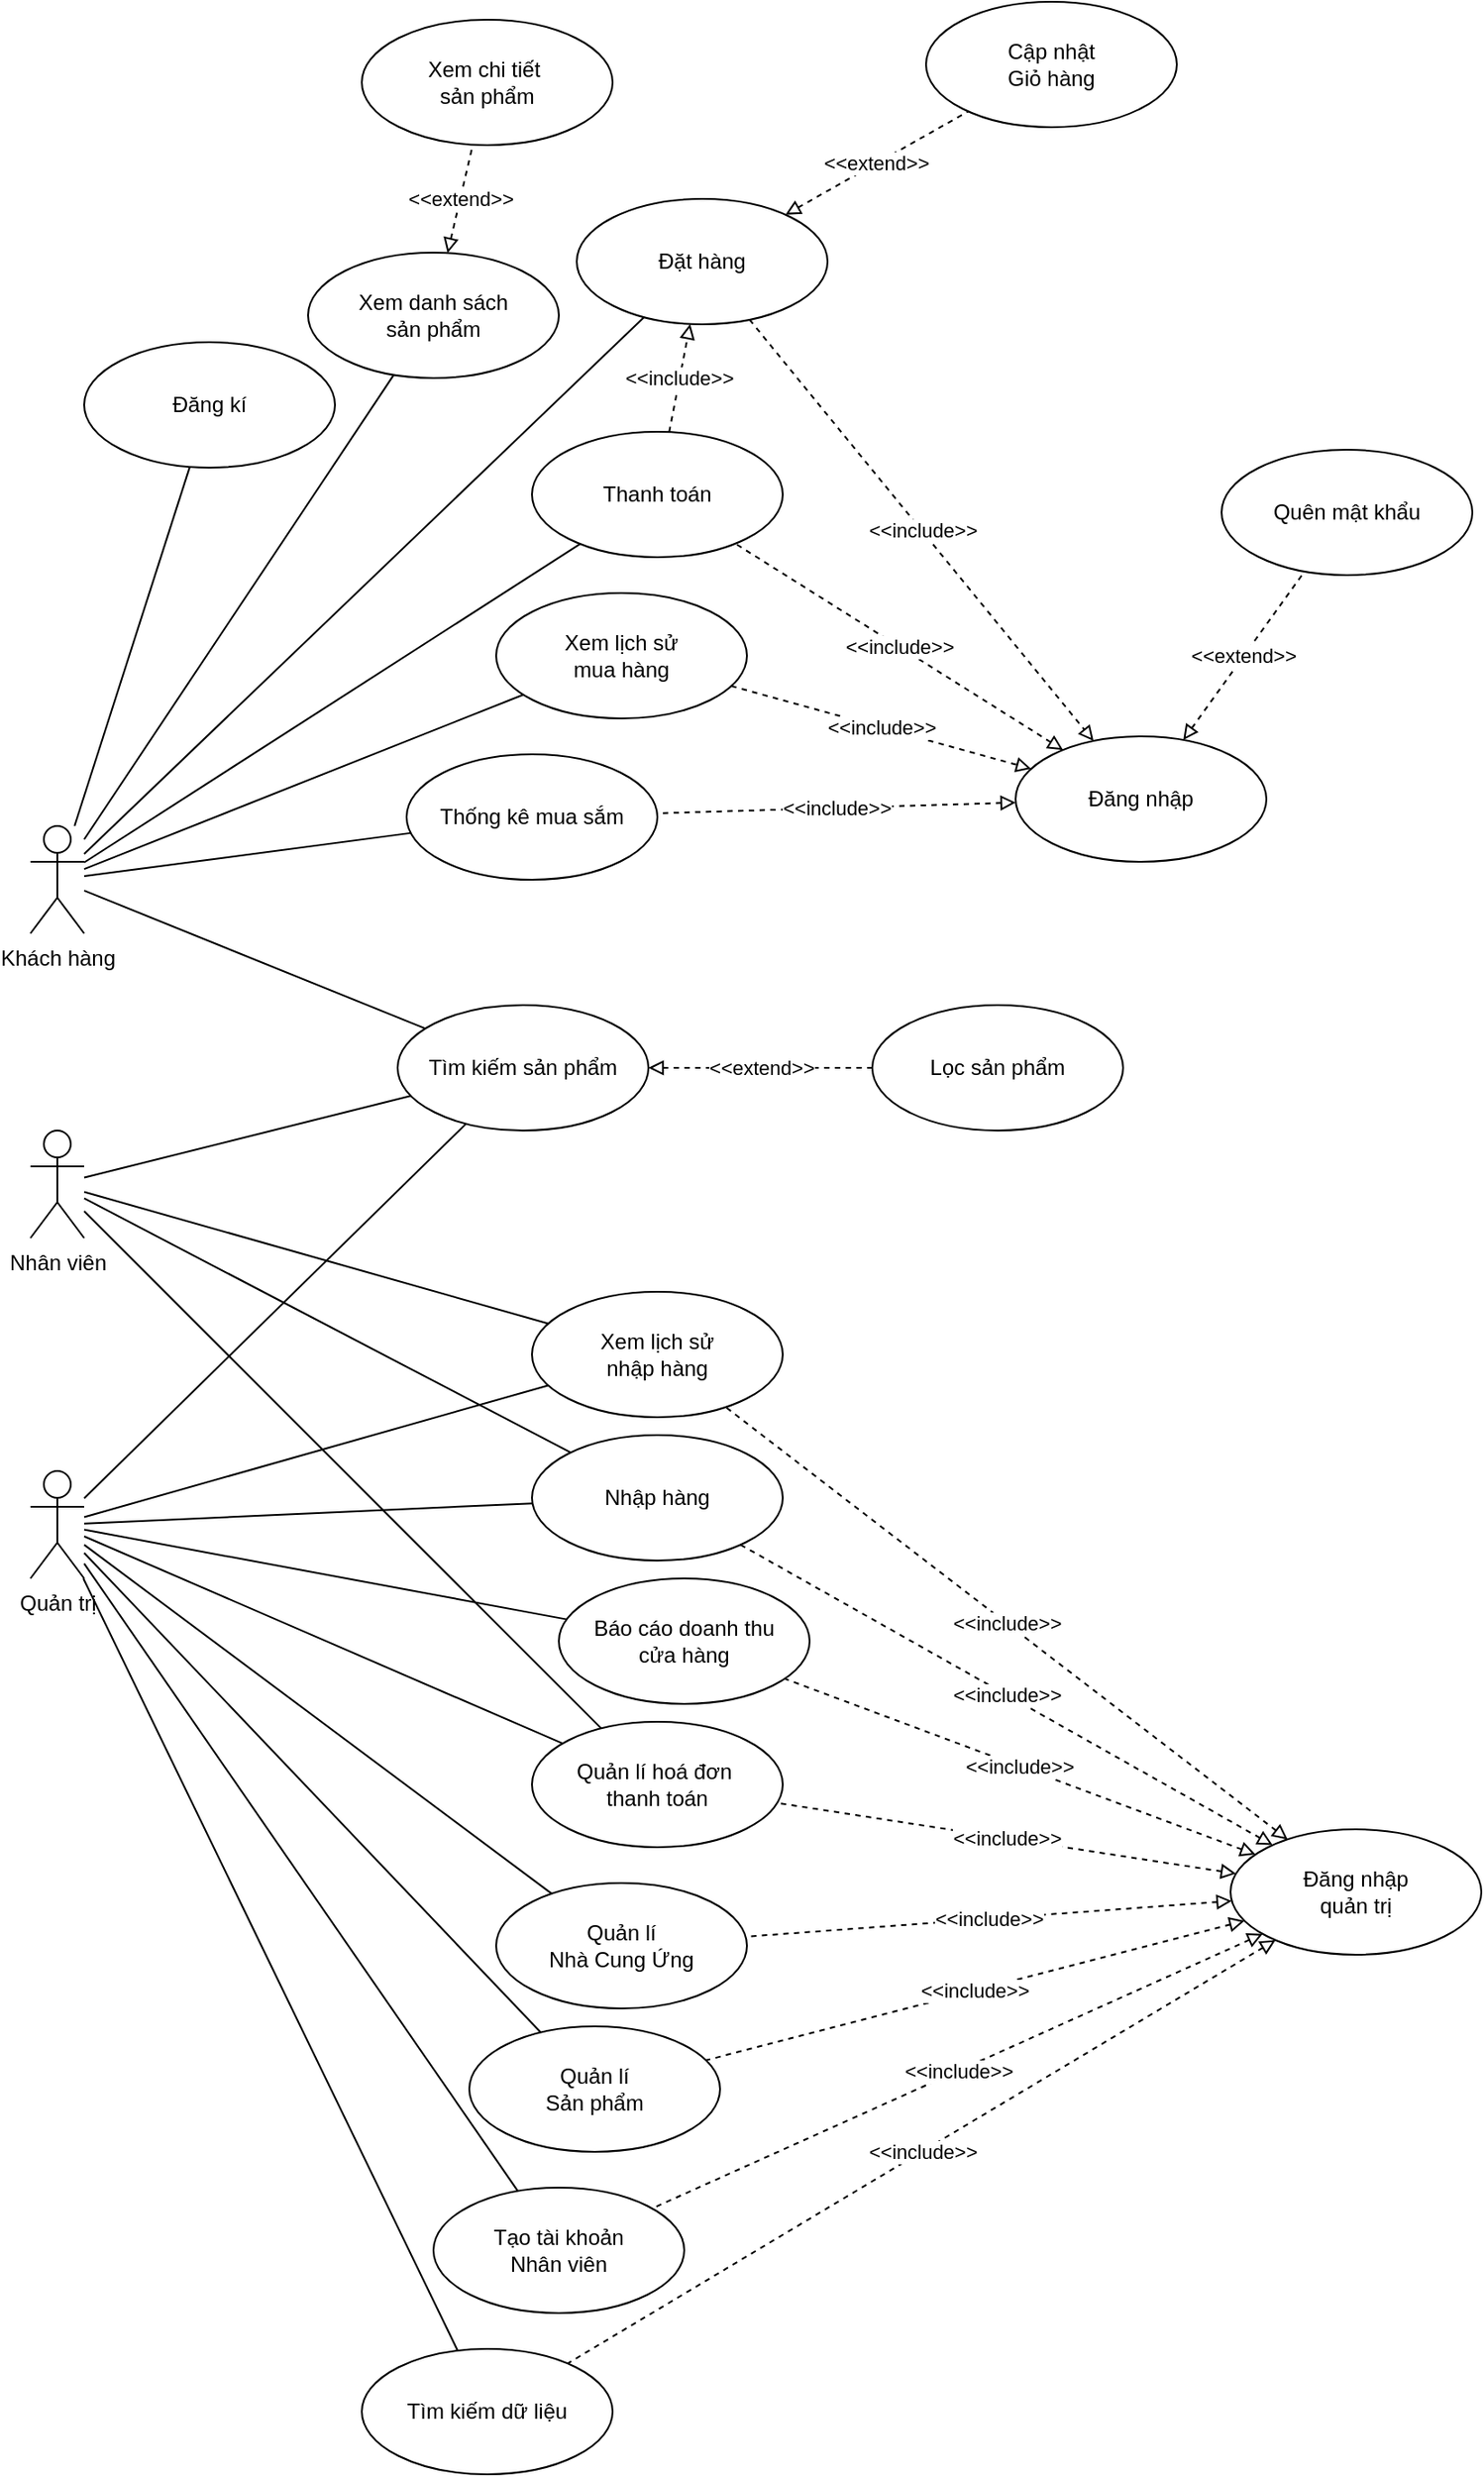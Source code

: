 <mxfile version="16.5.1" type="device"><diagram id="-joFe8GtoLvW6r6CnlqV" name="Page-1"><mxGraphModel dx="1574" dy="2393" grid="1" gridSize="10" guides="1" tooltips="1" connect="1" arrows="1" fold="1" page="1" pageScale="1" pageWidth="850" pageHeight="1100" math="0" shadow="0"><root><mxCell id="0"/><mxCell id="1" parent="0"/><mxCell id="PJao91SYcJzEM8HTihVT-37" style="edgeStyle=none;rounded=0;orthogonalLoop=1;jettySize=auto;html=1;endArrow=none;endFill=0;" parent="1" source="jpfCLq7zRI7GOYhJeANW-1" target="PJao91SYcJzEM8HTihVT-27" edge="1"><mxGeometry relative="1" as="geometry"/></mxCell><mxCell id="jpfCLq7zRI7GOYhJeANW-1" value="Khách hàng" style="shape=umlActor;verticalLabelPosition=bottom;verticalAlign=top;html=1;outlineConnect=0;" parent="1" vertex="1"><mxGeometry x="535" y="-320" width="30" height="60" as="geometry"/></mxCell><mxCell id="PJao91SYcJzEM8HTihVT-76" style="edgeStyle=none;rounded=0;orthogonalLoop=1;jettySize=auto;html=1;endArrow=none;endFill=0;" parent="1" source="jpfCLq7zRI7GOYhJeANW-2" target="PJao91SYcJzEM8HTihVT-73" edge="1"><mxGeometry relative="1" as="geometry"/></mxCell><mxCell id="PJao91SYcJzEM8HTihVT-100" style="edgeStyle=none;rounded=0;orthogonalLoop=1;jettySize=auto;html=1;endArrow=none;endFill=0;" parent="1" source="jpfCLq7zRI7GOYhJeANW-2" target="PJao91SYcJzEM8HTihVT-92" edge="1"><mxGeometry relative="1" as="geometry"/></mxCell><mxCell id="PJao91SYcJzEM8HTihVT-101" style="edgeStyle=none;rounded=0;orthogonalLoop=1;jettySize=auto;html=1;endArrow=none;endFill=0;" parent="1" source="jpfCLq7zRI7GOYhJeANW-2" target="PJao91SYcJzEM8HTihVT-89" edge="1"><mxGeometry relative="1" as="geometry"/></mxCell><mxCell id="jpfCLq7zRI7GOYhJeANW-2" value="Nhân viên" style="shape=umlActor;verticalLabelPosition=bottom;verticalAlign=top;html=1;outlineConnect=0;" parent="1" vertex="1"><mxGeometry x="535" y="-150" width="30" height="60" as="geometry"/></mxCell><mxCell id="PJao91SYcJzEM8HTihVT-75" style="edgeStyle=none;rounded=0;orthogonalLoop=1;jettySize=auto;html=1;endArrow=none;endFill=0;" parent="1" source="jpfCLq7zRI7GOYhJeANW-3" target="PJao91SYcJzEM8HTihVT-73" edge="1"><mxGeometry relative="1" as="geometry"/></mxCell><mxCell id="PJao91SYcJzEM8HTihVT-102" style="edgeStyle=none;rounded=0;orthogonalLoop=1;jettySize=auto;html=1;endArrow=none;endFill=0;" parent="1" source="jpfCLq7zRI7GOYhJeANW-3" target="PJao91SYcJzEM8HTihVT-94" edge="1"><mxGeometry relative="1" as="geometry"/></mxCell><mxCell id="PJao91SYcJzEM8HTihVT-103" style="edgeStyle=none;rounded=0;orthogonalLoop=1;jettySize=auto;html=1;endArrow=none;endFill=0;" parent="1" source="jpfCLq7zRI7GOYhJeANW-3" target="PJao91SYcJzEM8HTihVT-98" edge="1"><mxGeometry relative="1" as="geometry"/></mxCell><mxCell id="PJao91SYcJzEM8HTihVT-104" style="edgeStyle=none;rounded=0;orthogonalLoop=1;jettySize=auto;html=1;endArrow=none;endFill=0;" parent="1" source="jpfCLq7zRI7GOYhJeANW-3" target="PJao91SYcJzEM8HTihVT-89" edge="1"><mxGeometry relative="1" as="geometry"/></mxCell><mxCell id="PJao91SYcJzEM8HTihVT-105" style="edgeStyle=none;rounded=0;orthogonalLoop=1;jettySize=auto;html=1;endArrow=none;endFill=0;" parent="1" source="jpfCLq7zRI7GOYhJeANW-3" target="PJao91SYcJzEM8HTihVT-92" edge="1"><mxGeometry relative="1" as="geometry"/></mxCell><mxCell id="PJao91SYcJzEM8HTihVT-113" style="edgeStyle=none;rounded=0;orthogonalLoop=1;jettySize=auto;html=1;endArrow=none;endFill=0;" parent="1" source="jpfCLq7zRI7GOYhJeANW-3" target="PJao91SYcJzEM8HTihVT-106" edge="1"><mxGeometry relative="1" as="geometry"/></mxCell><mxCell id="jpfCLq7zRI7GOYhJeANW-3" value="Quản trị" style="shape=umlActor;verticalLabelPosition=bottom;verticalAlign=top;html=1;outlineConnect=0;" parent="1" vertex="1"><mxGeometry x="535" y="40" width="30" height="60" as="geometry"/></mxCell><mxCell id="PJao91SYcJzEM8HTihVT-3" style="rounded=0;orthogonalLoop=1;jettySize=auto;html=1;endArrow=none;endFill=0;" parent="1" source="PJao91SYcJzEM8HTihVT-2" target="jpfCLq7zRI7GOYhJeANW-1" edge="1"><mxGeometry relative="1" as="geometry"/></mxCell><mxCell id="PJao91SYcJzEM8HTihVT-2" value="Đăng kí" style="ellipse;whiteSpace=wrap;html=1;" parent="1" vertex="1"><mxGeometry x="565" y="-590" width="140" height="70" as="geometry"/></mxCell><mxCell id="PJao91SYcJzEM8HTihVT-7" style="rounded=0;orthogonalLoop=1;jettySize=auto;html=1;endArrow=none;endFill=0;" parent="1" source="PJao91SYcJzEM8HTihVT-73" target="jpfCLq7zRI7GOYhJeANW-1" edge="1"><mxGeometry relative="1" as="geometry"><mxPoint x="780.921" y="-274.038" as="sourcePoint"/><mxPoint x="545" y="-448.879" as="targetPoint"/></mxGeometry></mxCell><mxCell id="PJao91SYcJzEM8HTihVT-12" value="Thống kê mua sắm" style="ellipse;whiteSpace=wrap;html=1;" parent="1" vertex="1"><mxGeometry x="745" y="-360" width="140" height="70" as="geometry"/></mxCell><mxCell id="PJao91SYcJzEM8HTihVT-13" value="Đăng nhập" style="ellipse;whiteSpace=wrap;html=1;" parent="1" vertex="1"><mxGeometry x="1085" y="-370" width="140" height="70" as="geometry"/></mxCell><mxCell id="PJao91SYcJzEM8HTihVT-14" value="&amp;lt;&amp;lt;include&amp;gt;&amp;gt;" style="orthogonalLoop=1;jettySize=auto;html=1;strokeColor=default;rounded=0;dashed=1;endArrow=none;endFill=0;startArrow=block;startFill=0;" parent="1" source="PJao91SYcJzEM8HTihVT-13" target="PJao91SYcJzEM8HTihVT-12" edge="1"><mxGeometry x="-0.001" relative="1" as="geometry"><mxPoint x="979.057" y="-991.407" as="sourcePoint"/><mxPoint x="810.845" y="-1088.551" as="targetPoint"/><mxPoint as="offset"/></mxGeometry></mxCell><mxCell id="PJao91SYcJzEM8HTihVT-15" style="rounded=0;orthogonalLoop=1;jettySize=auto;html=1;endArrow=none;endFill=0;" parent="1" source="PJao91SYcJzEM8HTihVT-12" target="jpfCLq7zRI7GOYhJeANW-1" edge="1"><mxGeometry relative="1" as="geometry"><mxPoint x="783.423" y="-314.188" as="sourcePoint"/><mxPoint x="590" y="-282.455" as="targetPoint"/></mxGeometry></mxCell><mxCell id="PJao91SYcJzEM8HTihVT-22" style="edgeStyle=none;rounded=0;orthogonalLoop=1;jettySize=auto;html=1;endArrow=none;endFill=0;" parent="1" source="PJao91SYcJzEM8HTihVT-17" target="jpfCLq7zRI7GOYhJeANW-1" edge="1"><mxGeometry relative="1" as="geometry"/></mxCell><mxCell id="PJao91SYcJzEM8HTihVT-17" value="Thanh toán" style="ellipse;whiteSpace=wrap;html=1;" parent="1" vertex="1"><mxGeometry x="815" y="-540" width="140" height="70" as="geometry"/></mxCell><mxCell id="PJao91SYcJzEM8HTihVT-23" value="&amp;lt;&amp;lt;include&amp;gt;&amp;gt;" style="orthogonalLoop=1;jettySize=auto;html=1;strokeColor=default;rounded=0;dashed=1;endArrow=none;endFill=0;startArrow=block;startFill=0;" parent="1" source="PJao91SYcJzEM8HTihVT-13" target="PJao91SYcJzEM8HTihVT-17" edge="1"><mxGeometry relative="1" as="geometry"><mxPoint x="1294.118" y="-310.377" as="sourcePoint"/><mxPoint x="1157.817" y="-344.557" as="targetPoint"/></mxGeometry></mxCell><mxCell id="PJao91SYcJzEM8HTihVT-26" value="&amp;lt;&amp;lt;include&amp;gt;&amp;gt;" style="edgeStyle=none;rounded=0;orthogonalLoop=1;jettySize=auto;html=1;startArrow=none;startFill=0;endArrow=block;endFill=0;dashed=1;" parent="1" source="PJao91SYcJzEM8HTihVT-27" target="PJao91SYcJzEM8HTihVT-13" edge="1"><mxGeometry relative="1" as="geometry"/></mxCell><mxCell id="PJao91SYcJzEM8HTihVT-27" value="Đặt hàng" style="ellipse;whiteSpace=wrap;html=1;" parent="1" vertex="1"><mxGeometry x="840" y="-670" width="140" height="70" as="geometry"/></mxCell><mxCell id="PJao91SYcJzEM8HTihVT-29" value="&amp;lt;&amp;lt;extend&amp;gt;&amp;gt;" style="edgeStyle=none;rounded=0;orthogonalLoop=1;jettySize=auto;html=1;startArrow=block;startFill=0;endArrow=none;endFill=0;dashed=1;" parent="1" source="PJao91SYcJzEM8HTihVT-27" target="PJao91SYcJzEM8HTihVT-33" edge="1"><mxGeometry relative="1" as="geometry"><mxPoint x="975.913" y="-726.058" as="sourcePoint"/></mxGeometry></mxCell><mxCell id="PJao91SYcJzEM8HTihVT-31" value="Xem lịch sử&lt;br&gt;mua hàng" style="ellipse;whiteSpace=wrap;html=1;" parent="1" vertex="1"><mxGeometry x="795" y="-450" width="140" height="70" as="geometry"/></mxCell><mxCell id="PJao91SYcJzEM8HTihVT-32" value="&amp;lt;&amp;lt;include&amp;gt;&amp;gt;" style="edgeStyle=none;rounded=0;orthogonalLoop=1;jettySize=auto;html=1;startArrow=none;startFill=0;endArrow=block;endFill=0;dashed=1;" parent="1" source="PJao91SYcJzEM8HTihVT-31" target="PJao91SYcJzEM8HTihVT-13" edge="1"><mxGeometry relative="1" as="geometry"><mxPoint x="1135" y="332" as="sourcePoint"/><mxPoint x="1245" y="332" as="targetPoint"/></mxGeometry></mxCell><mxCell id="PJao91SYcJzEM8HTihVT-33" value="Cập nhật&lt;br&gt;Giỏ hàng" style="ellipse;whiteSpace=wrap;html=1;" parent="1" vertex="1"><mxGeometry x="1035" y="-780" width="140" height="70" as="geometry"/></mxCell><mxCell id="PJao91SYcJzEM8HTihVT-36" style="edgeStyle=none;rounded=0;orthogonalLoop=1;jettySize=auto;html=1;endArrow=none;endFill=0;" parent="1" source="PJao91SYcJzEM8HTihVT-31" target="jpfCLq7zRI7GOYhJeANW-1" edge="1"><mxGeometry relative="1" as="geometry"><mxPoint x="812.848" y="-315.119" as="sourcePoint"/><mxPoint x="590" y="-282.213" as="targetPoint"/></mxGeometry></mxCell><mxCell id="PJao91SYcJzEM8HTihVT-39" value="Xem danh sách&lt;br&gt;sản phẩm" style="ellipse;whiteSpace=wrap;html=1;" parent="1" vertex="1"><mxGeometry x="690" y="-640" width="140" height="70" as="geometry"/></mxCell><mxCell id="PJao91SYcJzEM8HTihVT-44" value="Quên mật khẩu" style="ellipse;whiteSpace=wrap;html=1;" parent="1" vertex="1"><mxGeometry x="1200" y="-530" width="140" height="70" as="geometry"/></mxCell><mxCell id="PJao91SYcJzEM8HTihVT-52" value="Tạo tài khoản&lt;br&gt;Nhân viên" style="ellipse;whiteSpace=wrap;html=1;" parent="1" vertex="1"><mxGeometry x="760" y="440" width="140" height="70" as="geometry"/></mxCell><mxCell id="PJao91SYcJzEM8HTihVT-53" style="edgeStyle=none;rounded=0;orthogonalLoop=1;jettySize=auto;html=1;endArrow=none;endFill=0;" parent="1" source="jpfCLq7zRI7GOYhJeANW-3" target="PJao91SYcJzEM8HTihVT-52" edge="1"><mxGeometry relative="1" as="geometry"><mxPoint x="575" y="-123.379" as="sourcePoint"/><mxPoint x="710.765" y="-244.472" as="targetPoint"/></mxGeometry></mxCell><mxCell id="PJao91SYcJzEM8HTihVT-55" value="&amp;lt;&amp;lt;include&amp;gt;&amp;gt;" style="orthogonalLoop=1;jettySize=auto;html=1;strokeColor=default;rounded=0;dashed=1;endArrow=none;endFill=0;startArrow=block;startFill=0;" parent="1" source="PJao91SYcJzEM8HTihVT-59" target="PJao91SYcJzEM8HTihVT-52" edge="1"><mxGeometry x="-0.001" relative="1" as="geometry"><mxPoint x="1082.319" y="-629.418" as="sourcePoint"/><mxPoint x="727.61" y="-540.652" as="targetPoint"/><mxPoint as="offset"/></mxGeometry></mxCell><mxCell id="PJao91SYcJzEM8HTihVT-59" value="Đăng nhập&lt;br&gt;quản trị" style="ellipse;whiteSpace=wrap;html=1;" parent="1" vertex="1"><mxGeometry x="1205" y="240" width="140" height="70" as="geometry"/></mxCell><mxCell id="PJao91SYcJzEM8HTihVT-71" value="&amp;lt;&amp;lt;include&amp;gt;&amp;gt;" style="orthogonalLoop=1;jettySize=auto;html=1;strokeColor=default;rounded=0;dashed=1;endArrow=none;endFill=0;startArrow=block;startFill=0;" parent="1" source="PJao91SYcJzEM8HTihVT-59" target="PJao91SYcJzEM8HTihVT-82" edge="1"><mxGeometry x="-0.001" relative="1" as="geometry"><mxPoint x="1194.966" y="-21.011" as="sourcePoint"/><mxPoint x="945.985" y="171.018" as="targetPoint"/><mxPoint as="offset"/></mxGeometry></mxCell><mxCell id="PJao91SYcJzEM8HTihVT-72" value="&amp;lt;&amp;lt;extend&amp;gt;&amp;gt;" style="edgeStyle=none;rounded=0;orthogonalLoop=1;jettySize=auto;html=1;dashed=1;startArrow=block;startFill=0;endArrow=none;endFill=0;" parent="1" source="PJao91SYcJzEM8HTihVT-73" target="PJao91SYcJzEM8HTihVT-74" edge="1"><mxGeometry relative="1" as="geometry"/></mxCell><mxCell id="PJao91SYcJzEM8HTihVT-73" value="Tìm kiếm sản phẩm" style="ellipse;whiteSpace=wrap;html=1;" parent="1" vertex="1"><mxGeometry x="740" y="-220" width="140" height="70" as="geometry"/></mxCell><mxCell id="PJao91SYcJzEM8HTihVT-74" value="Lọc sản phẩm" style="ellipse;whiteSpace=wrap;html=1;" parent="1" vertex="1"><mxGeometry x="1005" y="-220" width="140" height="70" as="geometry"/></mxCell><mxCell id="PJao91SYcJzEM8HTihVT-80" value="Quản lí hoá đơn&amp;nbsp;&lt;br&gt;thanh toán" style="ellipse;whiteSpace=wrap;html=1;" parent="1" vertex="1"><mxGeometry x="815" y="180" width="140" height="70" as="geometry"/></mxCell><mxCell id="PJao91SYcJzEM8HTihVT-82" value="Tìm kiếm dữ liệu" style="ellipse;whiteSpace=wrap;html=1;" parent="1" vertex="1"><mxGeometry x="720" y="530" width="140" height="70" as="geometry"/></mxCell><mxCell id="PJao91SYcJzEM8HTihVT-84" style="edgeStyle=none;rounded=0;orthogonalLoop=1;jettySize=auto;html=1;endArrow=none;endFill=0;" parent="1" source="jpfCLq7zRI7GOYhJeANW-3" target="PJao91SYcJzEM8HTihVT-82" edge="1"><mxGeometry relative="1" as="geometry"><mxPoint x="575" y="87.174" as="sourcePoint"/><mxPoint x="869.66" y="-164.788" as="targetPoint"/></mxGeometry></mxCell><mxCell id="PJao91SYcJzEM8HTihVT-86" style="edgeStyle=none;rounded=0;orthogonalLoop=1;jettySize=auto;html=1;endArrow=none;endFill=0;" parent="1" source="jpfCLq7zRI7GOYhJeANW-3" target="PJao91SYcJzEM8HTihVT-80" edge="1"><mxGeometry relative="1" as="geometry"><mxPoint x="575" y="97.92" as="sourcePoint"/><mxPoint x="817.512" y="64.292" as="targetPoint"/></mxGeometry></mxCell><mxCell id="PJao91SYcJzEM8HTihVT-87" value="&amp;lt;&amp;lt;include&amp;gt;&amp;gt;" style="orthogonalLoop=1;jettySize=auto;html=1;strokeColor=default;rounded=0;dashed=1;endArrow=none;endFill=0;startArrow=block;startFill=0;" parent="1" source="PJao91SYcJzEM8HTihVT-59" target="PJao91SYcJzEM8HTihVT-80" edge="1"><mxGeometry x="-0.001" relative="1" as="geometry"><mxPoint x="1195.34" y="38.443" as="sourcePoint"/><mxPoint x="954.615" y="51.336" as="targetPoint"/><mxPoint as="offset"/></mxGeometry></mxCell><mxCell id="PJao91SYcJzEM8HTihVT-88" style="edgeStyle=none;rounded=0;orthogonalLoop=1;jettySize=auto;html=1;exitX=0.5;exitY=0;exitDx=0;exitDy=0;endArrow=none;endFill=0;" parent="1" source="PJao91SYcJzEM8HTihVT-80" target="PJao91SYcJzEM8HTihVT-80" edge="1"><mxGeometry relative="1" as="geometry"/></mxCell><mxCell id="PJao91SYcJzEM8HTihVT-89" value="Nhập hàng" style="ellipse;whiteSpace=wrap;html=1;" parent="1" vertex="1"><mxGeometry x="815" y="20" width="140" height="70" as="geometry"/></mxCell><mxCell id="PJao91SYcJzEM8HTihVT-90" value="&amp;lt;&amp;lt;include&amp;gt;&amp;gt;&lt;br&gt;" style="orthogonalLoop=1;jettySize=auto;html=1;strokeColor=default;rounded=0;dashed=1;endArrow=none;endFill=0;startArrow=block;startFill=0;" parent="1" source="PJao91SYcJzEM8HTihVT-59" target="PJao91SYcJzEM8HTihVT-89" edge="1"><mxGeometry relative="1" as="geometry"><mxPoint x="1620.812" y="-417.343" as="sourcePoint"/></mxGeometry></mxCell><mxCell id="PJao91SYcJzEM8HTihVT-92" value="Xem lịch sử&lt;br&gt;nhập hàng" style="ellipse;whiteSpace=wrap;html=1;" parent="1" vertex="1"><mxGeometry x="815" y="-60" width="140" height="70" as="geometry"/></mxCell><mxCell id="PJao91SYcJzEM8HTihVT-93" value="&amp;lt;&amp;lt;include&amp;gt;&amp;gt;&lt;br&gt;" style="orthogonalLoop=1;jettySize=auto;html=1;strokeColor=default;rounded=0;dashed=1;endArrow=none;endFill=0;startArrow=block;startFill=0;" parent="1" source="PJao91SYcJzEM8HTihVT-59" target="PJao91SYcJzEM8HTihVT-92" edge="1"><mxGeometry relative="1" as="geometry"><mxPoint x="1616.468" y="-458.696" as="sourcePoint"/><mxPoint x="1265.553" y="450.578" as="targetPoint"/></mxGeometry></mxCell><mxCell id="PJao91SYcJzEM8HTihVT-94" value="Quản lí&lt;br&gt;Nhà Cung Ứng" style="ellipse;whiteSpace=wrap;html=1;" parent="1" vertex="1"><mxGeometry x="795" y="270" width="140" height="70" as="geometry"/></mxCell><mxCell id="PJao91SYcJzEM8HTihVT-95" value="&amp;lt;&amp;lt;include&amp;gt;&amp;gt;&lt;br&gt;" style="orthogonalLoop=1;jettySize=auto;html=1;strokeColor=default;rounded=0;dashed=1;endArrow=none;endFill=0;startArrow=block;startFill=0;" parent="1" source="PJao91SYcJzEM8HTihVT-59" target="PJao91SYcJzEM8HTihVT-94" edge="1"><mxGeometry relative="1" as="geometry"><mxPoint x="1638.323" y="-409.689" as="sourcePoint"/><mxPoint x="1278" y="406" as="targetPoint"/></mxGeometry></mxCell><mxCell id="PJao91SYcJzEM8HTihVT-98" value="Quản lí&lt;br&gt;Sản phẩm" style="ellipse;whiteSpace=wrap;html=1;" parent="1" vertex="1"><mxGeometry x="780" y="350" width="140" height="70" as="geometry"/></mxCell><mxCell id="PJao91SYcJzEM8HTihVT-99" value="&amp;lt;&amp;lt;include&amp;gt;&amp;gt;&lt;br&gt;" style="orthogonalLoop=1;jettySize=auto;html=1;strokeColor=default;rounded=0;dashed=1;endArrow=none;endFill=0;startArrow=block;startFill=0;" parent="1" source="PJao91SYcJzEM8HTihVT-59" target="PJao91SYcJzEM8HTihVT-98" edge="1"><mxGeometry relative="1" as="geometry"><mxPoint x="1652.904" y="-406.289" as="sourcePoint"/><mxPoint x="1279.328" y="596.582" as="targetPoint"/></mxGeometry></mxCell><mxCell id="PJao91SYcJzEM8HTihVT-106" value="Báo cáo doanh thu&lt;br&gt;cửa hàng&lt;br&gt;" style="ellipse;whiteSpace=wrap;html=1;" parent="1" vertex="1"><mxGeometry x="830" y="100" width="140" height="70" as="geometry"/></mxCell><mxCell id="PJao91SYcJzEM8HTihVT-107" value="&amp;lt;&amp;lt;include&amp;gt;&amp;gt;" style="orthogonalLoop=1;jettySize=auto;html=1;strokeColor=default;rounded=0;dashed=1;endArrow=none;endFill=0;startArrow=block;startFill=0;" parent="1" source="PJao91SYcJzEM8HTihVT-59" target="PJao91SYcJzEM8HTihVT-106" edge="1"><mxGeometry relative="1" as="geometry"/></mxCell><mxCell id="RV9nmFf68ClNbid7NeWg-2" value="&amp;lt;&amp;lt;extend&amp;gt;&amp;gt;&lt;br&gt;" style="orthogonalLoop=1;jettySize=auto;html=1;strokeColor=default;rounded=0;dashed=1;endArrow=none;endFill=0;startArrow=block;startFill=0;" parent="1" source="PJao91SYcJzEM8HTihVT-13" target="PJao91SYcJzEM8HTihVT-44" edge="1"><mxGeometry relative="1" as="geometry"><mxPoint x="965" y="-545" as="sourcePoint"/><mxPoint x="1095" y="-545" as="targetPoint"/></mxGeometry></mxCell><mxCell id="RV9nmFf68ClNbid7NeWg-3" style="edgeStyle=none;rounded=0;orthogonalLoop=1;jettySize=auto;html=1;endArrow=none;endFill=0;" parent="1" source="jpfCLq7zRI7GOYhJeANW-2" target="PJao91SYcJzEM8HTihVT-80" edge="1"><mxGeometry relative="1" as="geometry"><mxPoint x="575" y="-98.231" as="sourcePoint"/><mxPoint x="847.381" y="115.484" as="targetPoint"/></mxGeometry></mxCell><mxCell id="RV9nmFf68ClNbid7NeWg-4" value="&amp;lt;&amp;lt;include&amp;gt;&amp;gt;" style="edgeStyle=none;rounded=0;orthogonalLoop=1;jettySize=auto;html=1;dashed=1;startArrow=none;startFill=0;endArrow=block;endFill=0;" parent="1" source="PJao91SYcJzEM8HTihVT-17" target="PJao91SYcJzEM8HTihVT-27" edge="1"><mxGeometry relative="1" as="geometry"><mxPoint x="1225.003" y="-829.998" as="sourcePoint"/><mxPoint x="911.888" y="-670.236" as="targetPoint"/></mxGeometry></mxCell><mxCell id="8q6wuUMAfJtdtPvkiJs1-1" style="rounded=0;orthogonalLoop=1;jettySize=auto;html=1;endArrow=none;endFill=0;" parent="1" source="PJao91SYcJzEM8HTihVT-39" target="jpfCLq7zRI7GOYhJeANW-1" edge="1"><mxGeometry relative="1" as="geometry"><mxPoint x="575" y="-550" as="sourcePoint"/><mxPoint x="575" y="-310" as="targetPoint"/></mxGeometry></mxCell><mxCell id="3LlDJBGaC3XJhWkLXnXd-1" value="Xem chi tiết&amp;nbsp;&lt;br&gt;sản phẩm" style="ellipse;whiteSpace=wrap;html=1;" parent="1" vertex="1"><mxGeometry x="720" y="-770" width="140" height="70" as="geometry"/></mxCell><mxCell id="3LlDJBGaC3XJhWkLXnXd-2" value="&amp;lt;&amp;lt;extend&amp;gt;&amp;gt;" style="edgeStyle=none;rounded=0;orthogonalLoop=1;jettySize=auto;html=1;dashed=1;startArrow=block;startFill=0;endArrow=none;endFill=0;" parent="1" source="PJao91SYcJzEM8HTihVT-39" target="3LlDJBGaC3XJhWkLXnXd-1" edge="1"><mxGeometry relative="1" as="geometry"><mxPoint x="882.0" y="-653.0" as="sourcePoint"/><mxPoint x="948.0" y="-697.0" as="targetPoint"/></mxGeometry></mxCell></root></mxGraphModel></diagram></mxfile>